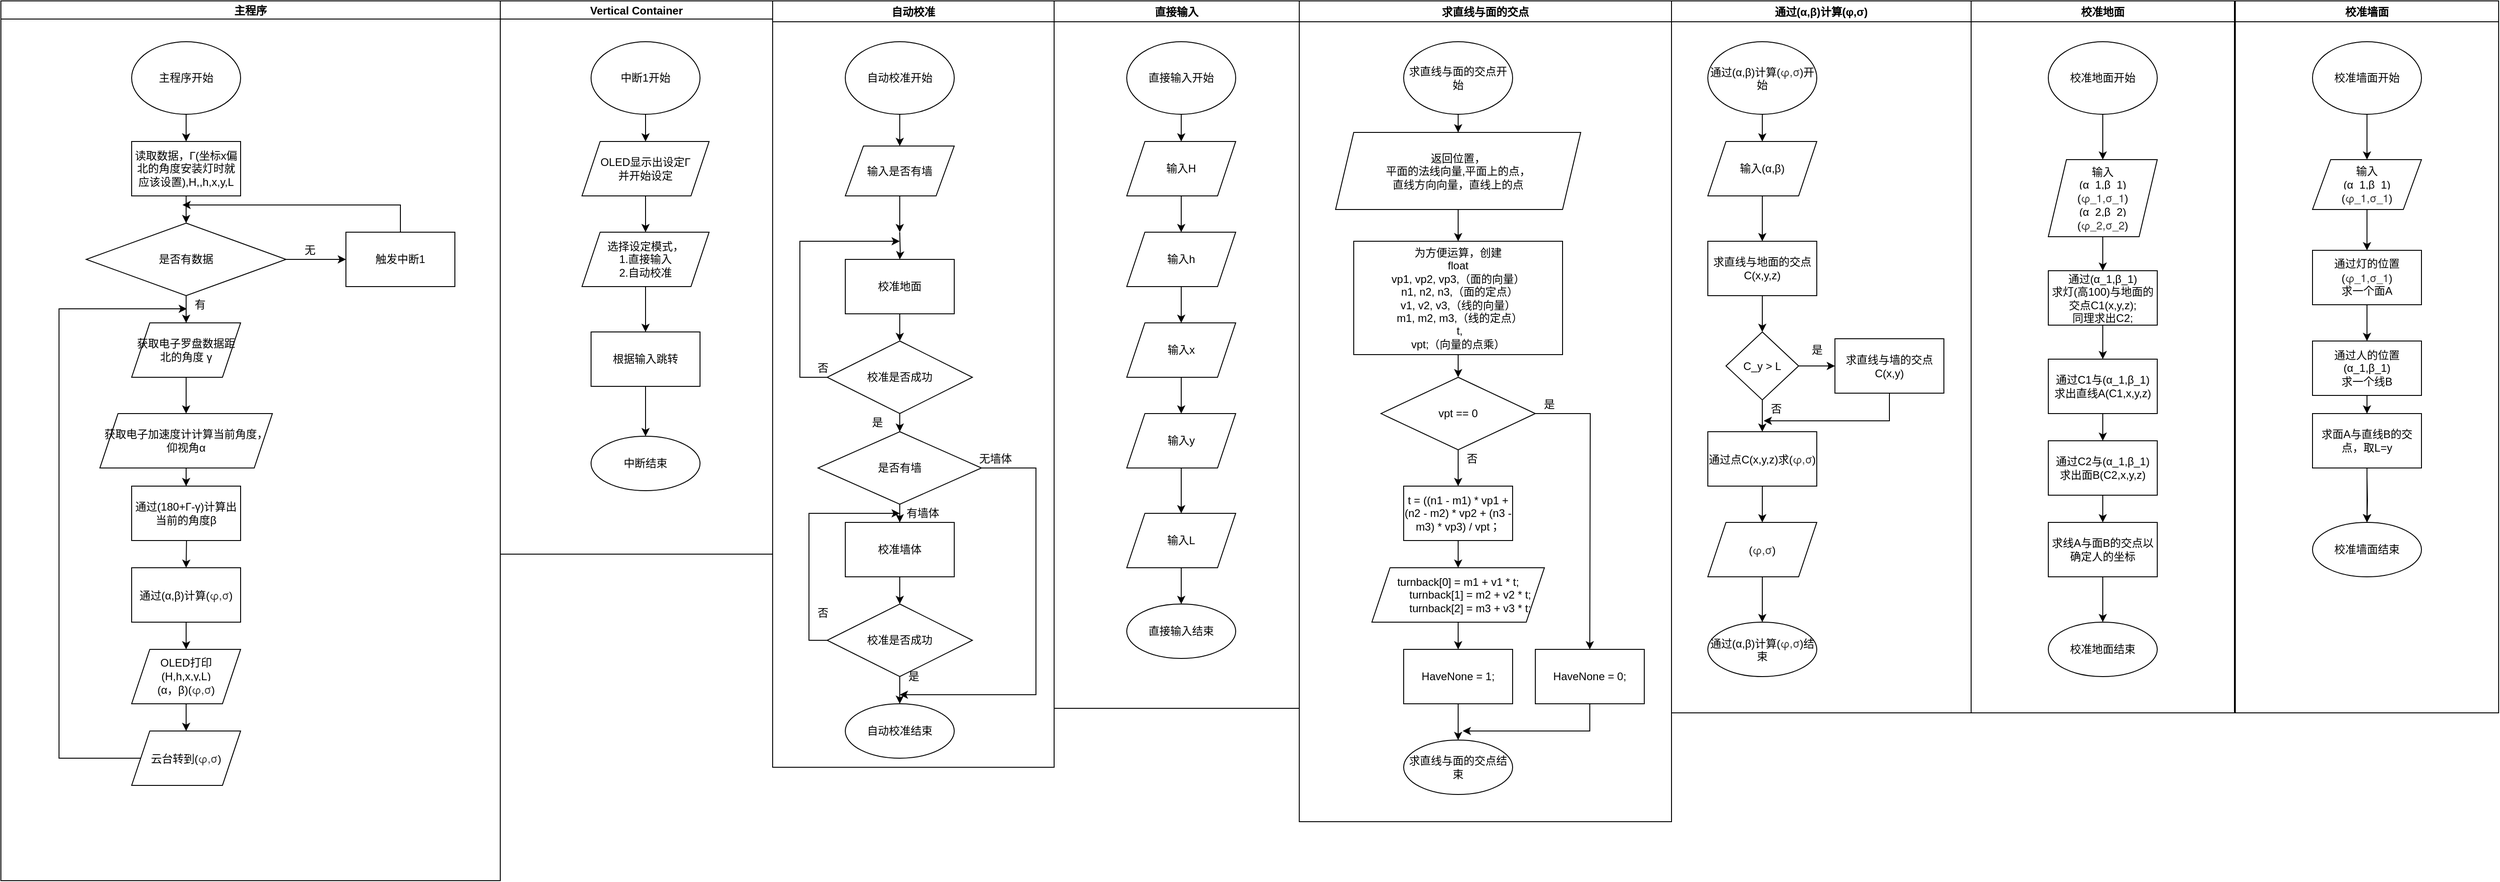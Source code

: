 <mxfile version="17.4.2" type="device"><diagram id="C5RBs43oDa-KdzZeNtuy" name="Page-1"><mxGraphModel dx="1422" dy="903" grid="1" gridSize="10" guides="1" tooltips="1" connect="1" arrows="1" fold="1" page="1" pageScale="1" pageWidth="827" pageHeight="1169" math="0" shadow="0"><root><mxCell id="WIyWlLk6GJQsqaUBKTNV-0"/><mxCell id="WIyWlLk6GJQsqaUBKTNV-1" parent="WIyWlLk6GJQsqaUBKTNV-0"/><mxCell id="9vjYIyOmqc4VrEQoQnW_-2" value="" style="edgeStyle=orthogonalEdgeStyle;rounded=0;orthogonalLoop=1;jettySize=auto;html=1;" parent="WIyWlLk6GJQsqaUBKTNV-1" source="9vjYIyOmqc4VrEQoQnW_-0" target="9vjYIyOmqc4VrEQoQnW_-1" edge="1"><mxGeometry relative="1" as="geometry"/></mxCell><mxCell id="9vjYIyOmqc4VrEQoQnW_-0" value="主程序开始" style="ellipse;whiteSpace=wrap;html=1;" parent="WIyWlLk6GJQsqaUBKTNV-1" vertex="1"><mxGeometry x="224" y="160" width="120" height="80" as="geometry"/></mxCell><mxCell id="9vjYIyOmqc4VrEQoQnW_-4" value="" style="edgeStyle=orthogonalEdgeStyle;rounded=0;orthogonalLoop=1;jettySize=auto;html=1;" parent="WIyWlLk6GJQsqaUBKTNV-1" source="9vjYIyOmqc4VrEQoQnW_-1" target="9vjYIyOmqc4VrEQoQnW_-3" edge="1"><mxGeometry relative="1" as="geometry"/></mxCell><mxCell id="9vjYIyOmqc4VrEQoQnW_-1" value="读取数据，Γ(坐标x偏北的角度安装灯时就应该设置),H,,h,x,y,L" style="whiteSpace=wrap;html=1;" parent="WIyWlLk6GJQsqaUBKTNV-1" vertex="1"><mxGeometry x="224" y="270" width="120" height="60" as="geometry"/></mxCell><mxCell id="9vjYIyOmqc4VrEQoQnW_-6" value="" style="edgeStyle=orthogonalEdgeStyle;rounded=0;orthogonalLoop=1;jettySize=auto;html=1;" parent="WIyWlLk6GJQsqaUBKTNV-1" source="9vjYIyOmqc4VrEQoQnW_-3" edge="1"><mxGeometry relative="1" as="geometry"><mxPoint x="284.029" y="470" as="targetPoint"/></mxGeometry></mxCell><mxCell id="9vjYIyOmqc4VrEQoQnW_-25" value="" style="edgeStyle=orthogonalEdgeStyle;rounded=0;orthogonalLoop=1;jettySize=auto;html=1;" parent="WIyWlLk6GJQsqaUBKTNV-1" source="9vjYIyOmqc4VrEQoQnW_-3" target="9vjYIyOmqc4VrEQoQnW_-24" edge="1"><mxGeometry relative="1" as="geometry"/></mxCell><mxCell id="9vjYIyOmqc4VrEQoQnW_-3" value="是否有数据" style="rhombus;whiteSpace=wrap;html=1;" parent="WIyWlLk6GJQsqaUBKTNV-1" vertex="1"><mxGeometry x="174" y="360" width="220" height="80" as="geometry"/></mxCell><mxCell id="9vjYIyOmqc4VrEQoQnW_-7" value="有" style="text;html=1;align=center;verticalAlign=middle;resizable=0;points=[];autosize=1;strokeColor=none;fillColor=none;" parent="WIyWlLk6GJQsqaUBKTNV-1" vertex="1"><mxGeometry x="284" y="440" width="30" height="20" as="geometry"/></mxCell><mxCell id="9vjYIyOmqc4VrEQoQnW_-11" value="" style="edgeStyle=orthogonalEdgeStyle;rounded=0;orthogonalLoop=1;jettySize=auto;html=1;" parent="WIyWlLk6GJQsqaUBKTNV-1" source="9vjYIyOmqc4VrEQoQnW_-8" target="9vjYIyOmqc4VrEQoQnW_-10" edge="1"><mxGeometry relative="1" as="geometry"/></mxCell><mxCell id="9vjYIyOmqc4VrEQoQnW_-8" value="获取电子罗盘数据距北的角度 γ" style="shape=parallelogram;perimeter=parallelogramPerimeter;whiteSpace=wrap;html=1;fixedSize=1;" parent="WIyWlLk6GJQsqaUBKTNV-1" vertex="1"><mxGeometry x="224" y="470" width="120" height="60" as="geometry"/></mxCell><mxCell id="9vjYIyOmqc4VrEQoQnW_-15" value="" style="edgeStyle=orthogonalEdgeStyle;rounded=0;orthogonalLoop=1;jettySize=auto;html=1;" parent="WIyWlLk6GJQsqaUBKTNV-1" source="9vjYIyOmqc4VrEQoQnW_-10" target="9vjYIyOmqc4VrEQoQnW_-14" edge="1"><mxGeometry relative="1" as="geometry"/></mxCell><mxCell id="9vjYIyOmqc4VrEQoQnW_-10" value="获取电子加速度计计算当前角度，仰视角α" style="shape=parallelogram;perimeter=parallelogramPerimeter;whiteSpace=wrap;html=1;fixedSize=1;" parent="WIyWlLk6GJQsqaUBKTNV-1" vertex="1"><mxGeometry x="189" y="570" width="190" height="60" as="geometry"/></mxCell><mxCell id="9vjYIyOmqc4VrEQoQnW_-17" value="" style="edgeStyle=orthogonalEdgeStyle;rounded=0;orthogonalLoop=1;jettySize=auto;html=1;" parent="WIyWlLk6GJQsqaUBKTNV-1" target="9vjYIyOmqc4VrEQoQnW_-16" edge="1"><mxGeometry relative="1" as="geometry"><mxPoint x="284" y="670" as="sourcePoint"/></mxGeometry></mxCell><mxCell id="9vjYIyOmqc4VrEQoQnW_-14" value="通过(180+Γ-γ)计算出当前的角度β" style="whiteSpace=wrap;html=1;" parent="WIyWlLk6GJQsqaUBKTNV-1" vertex="1"><mxGeometry x="224" y="650" width="120" height="60" as="geometry"/></mxCell><mxCell id="9vjYIyOmqc4VrEQoQnW_-19" value="" style="edgeStyle=orthogonalEdgeStyle;rounded=0;orthogonalLoop=1;jettySize=auto;html=1;" parent="WIyWlLk6GJQsqaUBKTNV-1" source="9vjYIyOmqc4VrEQoQnW_-16" target="9vjYIyOmqc4VrEQoQnW_-18" edge="1"><mxGeometry relative="1" as="geometry"/></mxCell><mxCell id="9vjYIyOmqc4VrEQoQnW_-16" value="通过(α,β)计算(&lt;span style=&quot;color: rgb(51 , 51 , 51) ; font-family: &amp;#34;helvetica neue&amp;#34; , &amp;#34;helvetica&amp;#34; , &amp;#34;arial&amp;#34; , &amp;#34;pingfang sc&amp;#34; , &amp;#34;hiragino sans gb&amp;#34; , &amp;#34;microsoft yahei&amp;#34; , &amp;#34;wenquanyi micro hei&amp;#34; , sans-serif ; background-color: rgb(255 , 255 , 255)&quot;&gt;φ,σ&lt;/span&gt;)" style="whiteSpace=wrap;html=1;" parent="WIyWlLk6GJQsqaUBKTNV-1" vertex="1"><mxGeometry x="224" y="740" width="120" height="60" as="geometry"/></mxCell><mxCell id="9vjYIyOmqc4VrEQoQnW_-21" value="" style="edgeStyle=orthogonalEdgeStyle;rounded=0;orthogonalLoop=1;jettySize=auto;html=1;" parent="WIyWlLk6GJQsqaUBKTNV-1" source="9vjYIyOmqc4VrEQoQnW_-18" target="9vjYIyOmqc4VrEQoQnW_-20" edge="1"><mxGeometry relative="1" as="geometry"/></mxCell><mxCell id="9vjYIyOmqc4VrEQoQnW_-18" value="OLED打印&lt;br&gt;(H,h,x,y,L)&lt;br&gt;(α，β)(&lt;span style=&quot;color: rgb(51 , 51 , 51) ; font-family: &amp;#34;helvetica neue&amp;#34; , &amp;#34;helvetica&amp;#34; , &amp;#34;arial&amp;#34; , &amp;#34;pingfang sc&amp;#34; , &amp;#34;hiragino sans gb&amp;#34; , &amp;#34;microsoft yahei&amp;#34; , &amp;#34;wenquanyi micro hei&amp;#34; , sans-serif ; background-color: rgb(255 , 255 , 255)&quot;&gt;φ,σ&lt;/span&gt;)" style="shape=parallelogram;perimeter=parallelogramPerimeter;whiteSpace=wrap;html=1;fixedSize=1;" parent="WIyWlLk6GJQsqaUBKTNV-1" vertex="1"><mxGeometry x="224" y="830" width="120" height="60" as="geometry"/></mxCell><mxCell id="9vjYIyOmqc4VrEQoQnW_-23" style="edgeStyle=orthogonalEdgeStyle;rounded=0;orthogonalLoop=1;jettySize=auto;html=1;entryX=0.028;entryY=0.725;entryDx=0;entryDy=0;entryPerimeter=0;" parent="WIyWlLk6GJQsqaUBKTNV-1" source="9vjYIyOmqc4VrEQoQnW_-20" target="9vjYIyOmqc4VrEQoQnW_-7" edge="1"><mxGeometry relative="1" as="geometry"><Array as="points"><mxPoint x="144" y="950"/><mxPoint x="144" y="455"/></Array></mxGeometry></mxCell><mxCell id="9vjYIyOmqc4VrEQoQnW_-20" value="云台转到(&lt;span style=&quot;color: rgb(51 , 51 , 51) ; font-family: &amp;#34;helvetica neue&amp;#34; , &amp;#34;helvetica&amp;#34; , &amp;#34;arial&amp;#34; , &amp;#34;pingfang sc&amp;#34; , &amp;#34;hiragino sans gb&amp;#34; , &amp;#34;microsoft yahei&amp;#34; , &amp;#34;wenquanyi micro hei&amp;#34; , sans-serif ; background-color: rgb(255 , 255 , 255)&quot;&gt;φ,σ&lt;/span&gt;)" style="shape=parallelogram;perimeter=parallelogramPerimeter;whiteSpace=wrap;html=1;fixedSize=1;" parent="WIyWlLk6GJQsqaUBKTNV-1" vertex="1"><mxGeometry x="224" y="920" width="120" height="60" as="geometry"/></mxCell><mxCell id="xkpZI7MPrPYMSH_vP4QO-6" style="edgeStyle=orthogonalEdgeStyle;rounded=0;orthogonalLoop=1;jettySize=auto;html=1;" parent="WIyWlLk6GJQsqaUBKTNV-1" source="9vjYIyOmqc4VrEQoQnW_-24" edge="1"><mxGeometry relative="1" as="geometry"><mxPoint x="280" y="340" as="targetPoint"/><Array as="points"><mxPoint x="520" y="340"/><mxPoint x="390" y="340"/></Array></mxGeometry></mxCell><mxCell id="9vjYIyOmqc4VrEQoQnW_-24" value="触发中断1&lt;br&gt;" style="whiteSpace=wrap;html=1;" parent="WIyWlLk6GJQsqaUBKTNV-1" vertex="1"><mxGeometry x="460" y="370" width="120" height="60" as="geometry"/></mxCell><mxCell id="9vjYIyOmqc4VrEQoQnW_-26" value="无" style="text;html=1;align=center;verticalAlign=middle;resizable=0;points=[];autosize=1;strokeColor=none;fillColor=none;" parent="WIyWlLk6GJQsqaUBKTNV-1" vertex="1"><mxGeometry x="405" y="380" width="30" height="20" as="geometry"/></mxCell><mxCell id="9vjYIyOmqc4VrEQoQnW_-27" value="主程序" style="swimlane;startSize=20;" parent="WIyWlLk6GJQsqaUBKTNV-1" vertex="1"><mxGeometry x="80" y="115" width="550" height="970" as="geometry"/></mxCell><mxCell id="9vjYIyOmqc4VrEQoQnW_-69" value="" style="edgeStyle=orthogonalEdgeStyle;rounded=0;orthogonalLoop=1;jettySize=auto;html=1;" parent="WIyWlLk6GJQsqaUBKTNV-1" source="9vjYIyOmqc4VrEQoQnW_-67" target="9vjYIyOmqc4VrEQoQnW_-68" edge="1"><mxGeometry relative="1" as="geometry"/></mxCell><mxCell id="9vjYIyOmqc4VrEQoQnW_-67" value="直接输入开始" style="ellipse;whiteSpace=wrap;html=1;" parent="WIyWlLk6GJQsqaUBKTNV-1" vertex="1"><mxGeometry x="1320" y="160" width="120" height="80" as="geometry"/></mxCell><mxCell id="9vjYIyOmqc4VrEQoQnW_-73" value="" style="edgeStyle=orthogonalEdgeStyle;rounded=0;orthogonalLoop=1;jettySize=auto;html=1;" parent="WIyWlLk6GJQsqaUBKTNV-1" source="9vjYIyOmqc4VrEQoQnW_-68" target="9vjYIyOmqc4VrEQoQnW_-72" edge="1"><mxGeometry relative="1" as="geometry"/></mxCell><mxCell id="9vjYIyOmqc4VrEQoQnW_-68" value="输入H" style="shape=parallelogram;perimeter=parallelogramPerimeter;whiteSpace=wrap;html=1;fixedSize=1;" parent="WIyWlLk6GJQsqaUBKTNV-1" vertex="1"><mxGeometry x="1320" y="270" width="120" height="60" as="geometry"/></mxCell><mxCell id="9vjYIyOmqc4VrEQoQnW_-75" value="" style="edgeStyle=orthogonalEdgeStyle;rounded=0;orthogonalLoop=1;jettySize=auto;html=1;" parent="WIyWlLk6GJQsqaUBKTNV-1" source="9vjYIyOmqc4VrEQoQnW_-72" target="9vjYIyOmqc4VrEQoQnW_-74" edge="1"><mxGeometry relative="1" as="geometry"/></mxCell><mxCell id="9vjYIyOmqc4VrEQoQnW_-72" value="输入h" style="shape=parallelogram;perimeter=parallelogramPerimeter;whiteSpace=wrap;html=1;fixedSize=1;" parent="WIyWlLk6GJQsqaUBKTNV-1" vertex="1"><mxGeometry x="1320" y="370" width="120" height="60" as="geometry"/></mxCell><mxCell id="9vjYIyOmqc4VrEQoQnW_-77" value="" style="edgeStyle=orthogonalEdgeStyle;rounded=0;orthogonalLoop=1;jettySize=auto;html=1;" parent="WIyWlLk6GJQsqaUBKTNV-1" source="9vjYIyOmqc4VrEQoQnW_-74" target="9vjYIyOmqc4VrEQoQnW_-76" edge="1"><mxGeometry relative="1" as="geometry"/></mxCell><mxCell id="9vjYIyOmqc4VrEQoQnW_-74" value="输入x" style="shape=parallelogram;perimeter=parallelogramPerimeter;whiteSpace=wrap;html=1;fixedSize=1;" parent="WIyWlLk6GJQsqaUBKTNV-1" vertex="1"><mxGeometry x="1320" y="470" width="120" height="60" as="geometry"/></mxCell><mxCell id="xkpZI7MPrPYMSH_vP4QO-1" value="" style="edgeStyle=orthogonalEdgeStyle;rounded=0;orthogonalLoop=1;jettySize=auto;html=1;" parent="WIyWlLk6GJQsqaUBKTNV-1" source="9vjYIyOmqc4VrEQoQnW_-76" target="xkpZI7MPrPYMSH_vP4QO-0" edge="1"><mxGeometry relative="1" as="geometry"/></mxCell><mxCell id="9vjYIyOmqc4VrEQoQnW_-76" value="输入y" style="shape=parallelogram;perimeter=parallelogramPerimeter;whiteSpace=wrap;html=1;fixedSize=1;" parent="WIyWlLk6GJQsqaUBKTNV-1" vertex="1"><mxGeometry x="1320" y="570" width="120" height="60" as="geometry"/></mxCell><mxCell id="xkpZI7MPrPYMSH_vP4QO-3" value="" style="edgeStyle=orthogonalEdgeStyle;rounded=0;orthogonalLoop=1;jettySize=auto;html=1;" parent="WIyWlLk6GJQsqaUBKTNV-1" source="xkpZI7MPrPYMSH_vP4QO-0" target="xkpZI7MPrPYMSH_vP4QO-2" edge="1"><mxGeometry relative="1" as="geometry"/></mxCell><mxCell id="xkpZI7MPrPYMSH_vP4QO-0" value="输入L" style="shape=parallelogram;perimeter=parallelogramPerimeter;whiteSpace=wrap;html=1;fixedSize=1;" parent="WIyWlLk6GJQsqaUBKTNV-1" vertex="1"><mxGeometry x="1320" y="680" width="120" height="60" as="geometry"/></mxCell><mxCell id="xkpZI7MPrPYMSH_vP4QO-2" value="直接输入结束&lt;br&gt;" style="ellipse;whiteSpace=wrap;html=1;" parent="WIyWlLk6GJQsqaUBKTNV-1" vertex="1"><mxGeometry x="1320" y="780" width="120" height="60" as="geometry"/></mxCell><mxCell id="xkpZI7MPrPYMSH_vP4QO-9" value="Vertical Container" style="swimlane;startSize=20;" parent="WIyWlLk6GJQsqaUBKTNV-1" vertex="1"><mxGeometry x="630" y="115" width="300" height="610" as="geometry"/></mxCell><mxCell id="9vjYIyOmqc4VrEQoQnW_-30" value="OLED显示出设定Γ&lt;br&gt;并开始设定" style="shape=parallelogram;perimeter=parallelogramPerimeter;whiteSpace=wrap;html=1;fixedSize=1;" parent="xkpZI7MPrPYMSH_vP4QO-9" vertex="1"><mxGeometry x="90" y="155" width="140" height="60" as="geometry"/></mxCell><mxCell id="9vjYIyOmqc4VrEQoQnW_-32" value="选择设定模式，&lt;br&gt;1.直接输入&lt;br&gt;2.自动校准" style="shape=parallelogram;perimeter=parallelogramPerimeter;whiteSpace=wrap;html=1;fixedSize=1;" parent="xkpZI7MPrPYMSH_vP4QO-9" vertex="1"><mxGeometry x="90" y="255" width="140" height="60" as="geometry"/></mxCell><mxCell id="9vjYIyOmqc4VrEQoQnW_-33" value="" style="edgeStyle=orthogonalEdgeStyle;rounded=0;orthogonalLoop=1;jettySize=auto;html=1;" parent="xkpZI7MPrPYMSH_vP4QO-9" source="9vjYIyOmqc4VrEQoQnW_-30" target="9vjYIyOmqc4VrEQoQnW_-32" edge="1"><mxGeometry relative="1" as="geometry"/></mxCell><mxCell id="9vjYIyOmqc4VrEQoQnW_-65" value="根据输入跳转" style="whiteSpace=wrap;html=1;" parent="xkpZI7MPrPYMSH_vP4QO-9" vertex="1"><mxGeometry x="100" y="365" width="120" height="60" as="geometry"/></mxCell><mxCell id="9vjYIyOmqc4VrEQoQnW_-66" value="" style="edgeStyle=orthogonalEdgeStyle;rounded=0;orthogonalLoop=1;jettySize=auto;html=1;" parent="xkpZI7MPrPYMSH_vP4QO-9" source="9vjYIyOmqc4VrEQoQnW_-32" target="9vjYIyOmqc4VrEQoQnW_-65" edge="1"><mxGeometry relative="1" as="geometry"/></mxCell><mxCell id="xkpZI7MPrPYMSH_vP4QO-7" value="中断结束" style="ellipse;whiteSpace=wrap;html=1;" parent="xkpZI7MPrPYMSH_vP4QO-9" vertex="1"><mxGeometry x="100" y="480" width="120" height="60" as="geometry"/></mxCell><mxCell id="xkpZI7MPrPYMSH_vP4QO-8" value="" style="edgeStyle=orthogonalEdgeStyle;rounded=0;orthogonalLoop=1;jettySize=auto;html=1;" parent="xkpZI7MPrPYMSH_vP4QO-9" source="9vjYIyOmqc4VrEQoQnW_-65" target="xkpZI7MPrPYMSH_vP4QO-7" edge="1"><mxGeometry relative="1" as="geometry"/></mxCell><mxCell id="9vjYIyOmqc4VrEQoQnW_-29" value="中断1开始" style="ellipse;whiteSpace=wrap;html=1;" parent="xkpZI7MPrPYMSH_vP4QO-9" vertex="1"><mxGeometry x="100" y="45" width="120" height="80" as="geometry"/></mxCell><mxCell id="9vjYIyOmqc4VrEQoQnW_-31" value="" style="edgeStyle=orthogonalEdgeStyle;rounded=0;orthogonalLoop=1;jettySize=auto;html=1;" parent="xkpZI7MPrPYMSH_vP4QO-9" source="9vjYIyOmqc4VrEQoQnW_-29" target="9vjYIyOmqc4VrEQoQnW_-30" edge="1"><mxGeometry relative="1" as="geometry"/></mxCell><mxCell id="xkpZI7MPrPYMSH_vP4QO-10" value="自动校准" style="swimlane;" parent="WIyWlLk6GJQsqaUBKTNV-1" vertex="1"><mxGeometry x="930" y="115" width="310" height="845" as="geometry"/></mxCell><mxCell id="9vjYIyOmqc4VrEQoQnW_-40" value="" style="edgeStyle=orthogonalEdgeStyle;rounded=0;orthogonalLoop=1;jettySize=auto;html=1;" parent="xkpZI7MPrPYMSH_vP4QO-10" source="9vjYIyOmqc4VrEQoQnW_-37" edge="1"><mxGeometry relative="1" as="geometry"><mxPoint x="140" y="255" as="targetPoint"/></mxGeometry></mxCell><mxCell id="9vjYIyOmqc4VrEQoQnW_-37" value="输入是否有墙" style="shape=parallelogram;perimeter=parallelogramPerimeter;whiteSpace=wrap;html=1;fixedSize=1;" parent="xkpZI7MPrPYMSH_vP4QO-10" vertex="1"><mxGeometry x="80" y="160" width="120" height="55" as="geometry"/></mxCell><mxCell id="9vjYIyOmqc4VrEQoQnW_-43" value="校准地面" style="whiteSpace=wrap;html=1;" parent="xkpZI7MPrPYMSH_vP4QO-10" vertex="1"><mxGeometry x="80" y="285.02" width="120" height="60" as="geometry"/></mxCell><mxCell id="9vjYIyOmqc4VrEQoQnW_-44" value="" style="edgeStyle=orthogonalEdgeStyle;rounded=0;orthogonalLoop=1;jettySize=auto;html=1;" parent="xkpZI7MPrPYMSH_vP4QO-10" target="9vjYIyOmqc4VrEQoQnW_-43" edge="1"><mxGeometry relative="1" as="geometry"><mxPoint x="139.957" y="255.001" as="sourcePoint"/></mxGeometry></mxCell><mxCell id="9vjYIyOmqc4VrEQoQnW_-45" value="校准墙体" style="whiteSpace=wrap;html=1;" parent="xkpZI7MPrPYMSH_vP4QO-10" vertex="1"><mxGeometry x="80" y="575" width="120" height="60" as="geometry"/></mxCell><mxCell id="9vjYIyOmqc4VrEQoQnW_-47" value="有墙体" style="text;html=1;align=center;verticalAlign=middle;resizable=0;points=[];autosize=1;strokeColor=none;fillColor=none;" parent="xkpZI7MPrPYMSH_vP4QO-10" vertex="1"><mxGeometry x="140" y="555" width="50" height="20" as="geometry"/></mxCell><mxCell id="9vjYIyOmqc4VrEQoQnW_-49" value="无墙体" style="text;html=1;align=center;verticalAlign=middle;resizable=0;points=[];autosize=1;strokeColor=none;fillColor=none;" parent="xkpZI7MPrPYMSH_vP4QO-10" vertex="1"><mxGeometry x="220" y="495" width="50" height="20" as="geometry"/></mxCell><mxCell id="9vjYIyOmqc4VrEQoQnW_-53" style="edgeStyle=orthogonalEdgeStyle;rounded=0;orthogonalLoop=1;jettySize=auto;html=1;" parent="xkpZI7MPrPYMSH_vP4QO-10" edge="1"><mxGeometry relative="1" as="geometry"><mxPoint x="140" y="265.02" as="targetPoint"/><Array as="points"><mxPoint x="30" y="415"/><mxPoint x="30" y="265"/></Array><mxPoint x="60.087" y="414.977" as="sourcePoint"/></mxGeometry></mxCell><mxCell id="xkpZI7MPrPYMSH_vP4QO-87" value="" style="edgeStyle=orthogonalEdgeStyle;rounded=0;orthogonalLoop=1;jettySize=auto;html=1;" parent="xkpZI7MPrPYMSH_vP4QO-10" source="9vjYIyOmqc4VrEQoQnW_-52" target="xkpZI7MPrPYMSH_vP4QO-86" edge="1"><mxGeometry relative="1" as="geometry"/></mxCell><mxCell id="9vjYIyOmqc4VrEQoQnW_-52" value="&lt;span&gt;校准是否成功&lt;/span&gt;" style="rhombus;whiteSpace=wrap;html=1;" parent="xkpZI7MPrPYMSH_vP4QO-10" vertex="1"><mxGeometry x="60" y="375" width="160" height="80" as="geometry"/></mxCell><mxCell id="9vjYIyOmqc4VrEQoQnW_-51" value="" style="edgeStyle=orthogonalEdgeStyle;rounded=0;orthogonalLoop=1;jettySize=auto;html=1;entryX=0.5;entryY=0;entryDx=0;entryDy=0;" parent="xkpZI7MPrPYMSH_vP4QO-10" source="9vjYIyOmqc4VrEQoQnW_-43" edge="1"><mxGeometry relative="1" as="geometry"><mxPoint x="140" y="375.02" as="targetPoint"/></mxGeometry></mxCell><mxCell id="9vjYIyOmqc4VrEQoQnW_-54" value="否" style="text;html=1;align=center;verticalAlign=middle;resizable=0;points=[];autosize=1;strokeColor=none;fillColor=none;" parent="xkpZI7MPrPYMSH_vP4QO-10" vertex="1"><mxGeometry x="40" y="395.02" width="30" height="20" as="geometry"/></mxCell><mxCell id="9vjYIyOmqc4VrEQoQnW_-56" value="是" style="text;html=1;align=center;verticalAlign=middle;resizable=0;points=[];autosize=1;strokeColor=none;fillColor=none;" parent="xkpZI7MPrPYMSH_vP4QO-10" vertex="1"><mxGeometry x="140" y="735" width="30" height="20" as="geometry"/></mxCell><mxCell id="9vjYIyOmqc4VrEQoQnW_-58" value="&lt;span&gt;校准是否成功&lt;/span&gt;" style="rhombus;whiteSpace=wrap;html=1;" parent="xkpZI7MPrPYMSH_vP4QO-10" vertex="1"><mxGeometry x="60" y="665" width="160" height="80" as="geometry"/></mxCell><mxCell id="9vjYIyOmqc4VrEQoQnW_-59" style="edgeStyle=orthogonalEdgeStyle;rounded=0;orthogonalLoop=1;jettySize=auto;html=1;entryX=0.5;entryY=0;entryDx=0;entryDy=0;" parent="xkpZI7MPrPYMSH_vP4QO-10" source="9vjYIyOmqc4VrEQoQnW_-45" target="9vjYIyOmqc4VrEQoQnW_-58" edge="1"><mxGeometry relative="1" as="geometry"/></mxCell><mxCell id="9vjYIyOmqc4VrEQoQnW_-61" value="否" style="text;html=1;align=center;verticalAlign=middle;resizable=0;points=[];autosize=1;strokeColor=none;fillColor=none;" parent="xkpZI7MPrPYMSH_vP4QO-10" vertex="1"><mxGeometry x="40" y="665" width="30" height="20" as="geometry"/></mxCell><mxCell id="9vjYIyOmqc4VrEQoQnW_-62" value="是" style="text;html=1;align=center;verticalAlign=middle;resizable=0;points=[];autosize=1;strokeColor=none;fillColor=none;" parent="xkpZI7MPrPYMSH_vP4QO-10" vertex="1"><mxGeometry x="140" y="530" width="30" height="20" as="geometry"/></mxCell><mxCell id="9vjYIyOmqc4VrEQoQnW_-63" value="自动校准结束" style="ellipse;whiteSpace=wrap;html=1;" parent="xkpZI7MPrPYMSH_vP4QO-10" vertex="1"><mxGeometry x="80" y="775" width="120" height="60" as="geometry"/></mxCell><mxCell id="9vjYIyOmqc4VrEQoQnW_-64" value="" style="edgeStyle=orthogonalEdgeStyle;rounded=0;orthogonalLoop=1;jettySize=auto;html=1;" parent="xkpZI7MPrPYMSH_vP4QO-10" source="9vjYIyOmqc4VrEQoQnW_-58" target="9vjYIyOmqc4VrEQoQnW_-63" edge="1"><mxGeometry relative="1" as="geometry"/></mxCell><mxCell id="9vjYIyOmqc4VrEQoQnW_-34" value="自动校准开始" style="ellipse;whiteSpace=wrap;html=1;" parent="xkpZI7MPrPYMSH_vP4QO-10" vertex="1"><mxGeometry x="80" y="45" width="120" height="80" as="geometry"/></mxCell><mxCell id="9vjYIyOmqc4VrEQoQnW_-38" value="" style="edgeStyle=orthogonalEdgeStyle;rounded=0;orthogonalLoop=1;jettySize=auto;html=1;" parent="xkpZI7MPrPYMSH_vP4QO-10" source="9vjYIyOmqc4VrEQoQnW_-34" target="9vjYIyOmqc4VrEQoQnW_-37" edge="1"><mxGeometry relative="1" as="geometry"/></mxCell><mxCell id="xkpZI7MPrPYMSH_vP4QO-91" style="edgeStyle=orthogonalEdgeStyle;rounded=0;orthogonalLoop=1;jettySize=auto;html=1;entryX=0.5;entryY=0;entryDx=0;entryDy=0;" parent="xkpZI7MPrPYMSH_vP4QO-10" source="xkpZI7MPrPYMSH_vP4QO-86" target="9vjYIyOmqc4VrEQoQnW_-45" edge="1"><mxGeometry relative="1" as="geometry"/></mxCell><mxCell id="xkpZI7MPrPYMSH_vP4QO-86" value="&lt;span&gt;是否有墙&lt;/span&gt;" style="rhombus;whiteSpace=wrap;html=1;" parent="xkpZI7MPrPYMSH_vP4QO-10" vertex="1"><mxGeometry x="50" y="475" width="180" height="80" as="geometry"/></mxCell><mxCell id="xkpZI7MPrPYMSH_vP4QO-88" value="是" style="text;html=1;align=center;verticalAlign=middle;resizable=0;points=[];autosize=1;strokeColor=none;fillColor=none;" parent="xkpZI7MPrPYMSH_vP4QO-10" vertex="1"><mxGeometry x="100" y="455" width="30" height="20" as="geometry"/></mxCell><mxCell id="xkpZI7MPrPYMSH_vP4QO-11" value="直接输入" style="swimlane;" parent="WIyWlLk6GJQsqaUBKTNV-1" vertex="1"><mxGeometry x="1240" y="115" width="270" height="780" as="geometry"/></mxCell><mxCell id="xkpZI7MPrPYMSH_vP4QO-13" value="求直线与面的交点" style="swimlane;" parent="WIyWlLk6GJQsqaUBKTNV-1" vertex="1"><mxGeometry x="1510" y="115" width="410" height="905" as="geometry"/></mxCell><mxCell id="xkpZI7MPrPYMSH_vP4QO-20" value="" style="edgeStyle=orthogonalEdgeStyle;rounded=0;orthogonalLoop=1;jettySize=auto;html=1;" parent="xkpZI7MPrPYMSH_vP4QO-13" source="xkpZI7MPrPYMSH_vP4QO-16" target="xkpZI7MPrPYMSH_vP4QO-19" edge="1"><mxGeometry relative="1" as="geometry"/></mxCell><mxCell id="xkpZI7MPrPYMSH_vP4QO-16" value="返回位置，&lt;br&gt;平面的法线向量,平面上的点，&lt;br&gt;直线方向向量，直线上的点" style="shape=parallelogram;perimeter=parallelogramPerimeter;whiteSpace=wrap;html=1;fixedSize=1;strokeColor=#000000;fillColor=#FFFFFF;" parent="xkpZI7MPrPYMSH_vP4QO-13" vertex="1"><mxGeometry x="40" y="145" width="270" height="85" as="geometry"/></mxCell><mxCell id="xkpZI7MPrPYMSH_vP4QO-18" value="" style="edgeStyle=orthogonalEdgeStyle;rounded=0;orthogonalLoop=1;jettySize=auto;html=1;" parent="xkpZI7MPrPYMSH_vP4QO-13" source="xkpZI7MPrPYMSH_vP4QO-17" target="xkpZI7MPrPYMSH_vP4QO-16" edge="1"><mxGeometry relative="1" as="geometry"/></mxCell><mxCell id="xkpZI7MPrPYMSH_vP4QO-17" value="求直线与面的交点开始" style="ellipse;whiteSpace=wrap;html=1;strokeColor=#000000;fillColor=#FFFFFF;" parent="xkpZI7MPrPYMSH_vP4QO-13" vertex="1"><mxGeometry x="115" y="45" width="120" height="80" as="geometry"/></mxCell><mxCell id="xkpZI7MPrPYMSH_vP4QO-25" value="" style="edgeStyle=orthogonalEdgeStyle;rounded=0;orthogonalLoop=1;jettySize=auto;html=1;" parent="xkpZI7MPrPYMSH_vP4QO-13" source="xkpZI7MPrPYMSH_vP4QO-19" target="xkpZI7MPrPYMSH_vP4QO-24" edge="1"><mxGeometry relative="1" as="geometry"/></mxCell><mxCell id="xkpZI7MPrPYMSH_vP4QO-19" value="为方便运算，创建&lt;br&gt;float &lt;br&gt;vp1, vp2, vp3,（面的向量）&lt;br&gt;&amp;nbsp;n1, n2, n3,（面的定点）&lt;br&gt;v1, v2, v3,（线的向量）&lt;br&gt;&amp;nbsp;m1, m2, m3,（线的定点）&lt;br&gt;&amp;nbsp;t,&lt;br&gt;vpt;（向量的点乘）" style="whiteSpace=wrap;html=1;fillColor=#FFFFFF;strokeColor=#000000;" parent="xkpZI7MPrPYMSH_vP4QO-13" vertex="1"><mxGeometry x="60" y="265" width="230" height="125" as="geometry"/></mxCell><mxCell id="xkpZI7MPrPYMSH_vP4QO-27" value="" style="edgeStyle=orthogonalEdgeStyle;rounded=0;orthogonalLoop=1;jettySize=auto;html=1;" parent="xkpZI7MPrPYMSH_vP4QO-13" source="xkpZI7MPrPYMSH_vP4QO-24" target="xkpZI7MPrPYMSH_vP4QO-26" edge="1"><mxGeometry relative="1" as="geometry"/></mxCell><mxCell id="xkpZI7MPrPYMSH_vP4QO-24" value="vpt == 0" style="rhombus;whiteSpace=wrap;html=1;fillColor=#FFFFFF;strokeColor=#000000;" parent="xkpZI7MPrPYMSH_vP4QO-13" vertex="1"><mxGeometry x="90" y="415" width="170" height="80" as="geometry"/></mxCell><mxCell id="xkpZI7MPrPYMSH_vP4QO-31" value="" style="edgeStyle=orthogonalEdgeStyle;rounded=0;orthogonalLoop=1;jettySize=auto;html=1;entryX=0.5;entryY=0;entryDx=0;entryDy=0;" parent="xkpZI7MPrPYMSH_vP4QO-13" source="xkpZI7MPrPYMSH_vP4QO-26" target="xkpZI7MPrPYMSH_vP4QO-42" edge="1"><mxGeometry relative="1" as="geometry"><mxPoint x="175" y="625" as="targetPoint"/></mxGeometry></mxCell><mxCell id="xkpZI7MPrPYMSH_vP4QO-26" value="t =&amp;nbsp;((n1 - m1) * vp1 + (n2 - m2) * vp2 + (n3 - m3) * vp3) / vpt；" style="whiteSpace=wrap;html=1;fillColor=#FFFFFF;strokeColor=#000000;" parent="xkpZI7MPrPYMSH_vP4QO-13" vertex="1"><mxGeometry x="115" y="535" width="120" height="60" as="geometry"/></mxCell><mxCell id="xkpZI7MPrPYMSH_vP4QO-35" value="" style="edgeStyle=orthogonalEdgeStyle;rounded=0;orthogonalLoop=1;jettySize=auto;html=1;exitX=0.5;exitY=1;exitDx=0;exitDy=0;" parent="xkpZI7MPrPYMSH_vP4QO-13" source="xkpZI7MPrPYMSH_vP4QO-42" target="xkpZI7MPrPYMSH_vP4QO-34" edge="1"><mxGeometry relative="1" as="geometry"><mxPoint x="175" y="680" as="sourcePoint"/></mxGeometry></mxCell><mxCell id="xkpZI7MPrPYMSH_vP4QO-37" value="" style="edgeStyle=orthogonalEdgeStyle;rounded=0;orthogonalLoop=1;jettySize=auto;html=1;" parent="xkpZI7MPrPYMSH_vP4QO-13" source="xkpZI7MPrPYMSH_vP4QO-34" target="xkpZI7MPrPYMSH_vP4QO-36" edge="1"><mxGeometry relative="1" as="geometry"/></mxCell><mxCell id="xkpZI7MPrPYMSH_vP4QO-34" value="HaveNone = 1;" style="whiteSpace=wrap;html=1;fillColor=#FFFFFF;strokeColor=#000000;" parent="xkpZI7MPrPYMSH_vP4QO-13" vertex="1"><mxGeometry x="115" y="715" width="120" height="60" as="geometry"/></mxCell><mxCell id="xkpZI7MPrPYMSH_vP4QO-36" value="求直线与面的交点结束" style="ellipse;whiteSpace=wrap;html=1;fillColor=#FFFFFF;strokeColor=#000000;" parent="xkpZI7MPrPYMSH_vP4QO-13" vertex="1"><mxGeometry x="115" y="815" width="120" height="60" as="geometry"/></mxCell><mxCell id="xkpZI7MPrPYMSH_vP4QO-41" value="" style="edgeStyle=orthogonalEdgeStyle;rounded=0;orthogonalLoop=1;jettySize=auto;html=1;" parent="xkpZI7MPrPYMSH_vP4QO-13" source="xkpZI7MPrPYMSH_vP4QO-39" edge="1"><mxGeometry relative="1" as="geometry"><mxPoint x="180" y="805" as="targetPoint"/><Array as="points"><mxPoint x="320" y="805"/></Array></mxGeometry></mxCell><mxCell id="xkpZI7MPrPYMSH_vP4QO-39" value="HaveNone = 0;" style="rounded=0;whiteSpace=wrap;html=1;strokeColor=#000000;fillColor=#FFFFFF;" parent="xkpZI7MPrPYMSH_vP4QO-13" vertex="1"><mxGeometry x="260" y="715" width="120" height="60" as="geometry"/></mxCell><mxCell id="xkpZI7MPrPYMSH_vP4QO-42" value="&lt;div&gt;turnback[0] = m1 + v1 * t;&lt;/div&gt;&lt;div&gt;&amp;nbsp; &amp;nbsp; &amp;nbsp; &amp;nbsp; turnback[1] = m2 + v2 * t;&lt;/div&gt;&lt;div&gt;&amp;nbsp; &amp;nbsp; &amp;nbsp; &amp;nbsp; turnback[2] = m3 + v3 * t;&lt;/div&gt;" style="shape=parallelogram;perimeter=parallelogramPerimeter;whiteSpace=wrap;html=1;fixedSize=1;strokeColor=#000000;fillColor=#FFFFFF;" parent="xkpZI7MPrPYMSH_vP4QO-13" vertex="1"><mxGeometry x="80" y="625" width="190" height="60" as="geometry"/></mxCell><mxCell id="xkpZI7MPrPYMSH_vP4QO-44" value="是" style="text;html=1;align=center;verticalAlign=middle;resizable=0;points=[];autosize=1;strokeColor=none;fillColor=none;" parent="xkpZI7MPrPYMSH_vP4QO-13" vertex="1"><mxGeometry x="260" y="435" width="30" height="20" as="geometry"/></mxCell><mxCell id="xkpZI7MPrPYMSH_vP4QO-38" style="edgeStyle=orthogonalEdgeStyle;rounded=0;orthogonalLoop=1;jettySize=auto;html=1;" parent="WIyWlLk6GJQsqaUBKTNV-1" source="xkpZI7MPrPYMSH_vP4QO-24" edge="1"><mxGeometry relative="1" as="geometry"><mxPoint x="1830" y="830" as="targetPoint"/></mxGeometry></mxCell><mxCell id="xkpZI7MPrPYMSH_vP4QO-45" value="否" style="text;html=1;align=center;verticalAlign=middle;resizable=0;points=[];autosize=1;strokeColor=none;fillColor=none;" parent="WIyWlLk6GJQsqaUBKTNV-1" vertex="1"><mxGeometry x="1685" y="610" width="30" height="20" as="geometry"/></mxCell><mxCell id="xkpZI7MPrPYMSH_vP4QO-46" value="通过(α,β)计算(φ,σ)" style="swimlane;strokeColor=#000000;fillColor=#FFFFFF;" parent="WIyWlLk6GJQsqaUBKTNV-1" vertex="1"><mxGeometry x="1920" y="115" width="330" height="785" as="geometry"/></mxCell><mxCell id="xkpZI7MPrPYMSH_vP4QO-49" value="" style="edgeStyle=orthogonalEdgeStyle;rounded=0;orthogonalLoop=1;jettySize=auto;html=1;" parent="xkpZI7MPrPYMSH_vP4QO-46" source="xkpZI7MPrPYMSH_vP4QO-47" target="xkpZI7MPrPYMSH_vP4QO-48" edge="1"><mxGeometry relative="1" as="geometry"/></mxCell><mxCell id="xkpZI7MPrPYMSH_vP4QO-47" value="&lt;span&gt;通过(α,β)计算(&lt;/span&gt;&lt;span style=&quot;color: rgb(51 , 51 , 51) ; font-family: &amp;#34;helvetica neue&amp;#34; , &amp;#34;helvetica&amp;#34; , &amp;#34;arial&amp;#34; , &amp;#34;pingfang sc&amp;#34; , &amp;#34;hiragino sans gb&amp;#34; , &amp;#34;microsoft yahei&amp;#34; , &amp;#34;wenquanyi micro hei&amp;#34; , sans-serif ; background-color: rgb(255 , 255 , 255)&quot;&gt;φ,σ&lt;/span&gt;&lt;span&gt;)开始&lt;/span&gt;" style="ellipse;whiteSpace=wrap;html=1;strokeColor=#000000;fillColor=#FFFFFF;" parent="xkpZI7MPrPYMSH_vP4QO-46" vertex="1"><mxGeometry x="40" y="45" width="120" height="80" as="geometry"/></mxCell><mxCell id="xkpZI7MPrPYMSH_vP4QO-51" value="" style="edgeStyle=orthogonalEdgeStyle;rounded=0;orthogonalLoop=1;jettySize=auto;html=1;" parent="xkpZI7MPrPYMSH_vP4QO-46" source="xkpZI7MPrPYMSH_vP4QO-48" target="xkpZI7MPrPYMSH_vP4QO-50" edge="1"><mxGeometry relative="1" as="geometry"/></mxCell><mxCell id="xkpZI7MPrPYMSH_vP4QO-48" value="&lt;span&gt;输入(α,β)&lt;/span&gt;" style="shape=parallelogram;perimeter=parallelogramPerimeter;whiteSpace=wrap;html=1;fixedSize=1;fillColor=#FFFFFF;strokeColor=#000000;" parent="xkpZI7MPrPYMSH_vP4QO-46" vertex="1"><mxGeometry x="40" y="155" width="120" height="60" as="geometry"/></mxCell><mxCell id="xkpZI7MPrPYMSH_vP4QO-50" value="求直线与地面的交点&lt;br&gt;C(x,y,z)" style="whiteSpace=wrap;html=1;fillColor=#FFFFFF;strokeColor=#000000;" parent="xkpZI7MPrPYMSH_vP4QO-46" vertex="1"><mxGeometry x="40" y="265" width="120" height="60" as="geometry"/></mxCell><mxCell id="xkpZI7MPrPYMSH_vP4QO-57" value="" style="edgeStyle=orthogonalEdgeStyle;rounded=0;orthogonalLoop=1;jettySize=auto;html=1;" parent="xkpZI7MPrPYMSH_vP4QO-46" source="xkpZI7MPrPYMSH_vP4QO-54" target="xkpZI7MPrPYMSH_vP4QO-56" edge="1"><mxGeometry relative="1" as="geometry"/></mxCell><mxCell id="xkpZI7MPrPYMSH_vP4QO-64" value="" style="edgeStyle=orthogonalEdgeStyle;rounded=0;orthogonalLoop=1;jettySize=auto;html=1;" parent="xkpZI7MPrPYMSH_vP4QO-46" source="xkpZI7MPrPYMSH_vP4QO-54" target="xkpZI7MPrPYMSH_vP4QO-63" edge="1"><mxGeometry relative="1" as="geometry"/></mxCell><mxCell id="xkpZI7MPrPYMSH_vP4QO-54" value="C_y &amp;gt; L" style="rhombus;whiteSpace=wrap;html=1;fillColor=#FFFFFF;strokeColor=#000000;" parent="xkpZI7MPrPYMSH_vP4QO-46" vertex="1"><mxGeometry x="60" y="365" width="80" height="75" as="geometry"/></mxCell><mxCell id="xkpZI7MPrPYMSH_vP4QO-55" value="" style="edgeStyle=orthogonalEdgeStyle;rounded=0;orthogonalLoop=1;jettySize=auto;html=1;" parent="xkpZI7MPrPYMSH_vP4QO-46" source="xkpZI7MPrPYMSH_vP4QO-50" target="xkpZI7MPrPYMSH_vP4QO-54" edge="1"><mxGeometry relative="1" as="geometry"/></mxCell><mxCell id="xkpZI7MPrPYMSH_vP4QO-59" value="" style="edgeStyle=orthogonalEdgeStyle;rounded=0;orthogonalLoop=1;jettySize=auto;html=1;" parent="xkpZI7MPrPYMSH_vP4QO-46" source="xkpZI7MPrPYMSH_vP4QO-56" target="xkpZI7MPrPYMSH_vP4QO-58" edge="1"><mxGeometry relative="1" as="geometry"/></mxCell><mxCell id="xkpZI7MPrPYMSH_vP4QO-56" value="通过点C(x,y,z)求(&lt;span style=&quot;color: rgb(51 , 51 , 51) ; font-family: &amp;#34;helvetica neue&amp;#34; , &amp;#34;helvetica&amp;#34; , &amp;#34;arial&amp;#34; , &amp;#34;pingfang sc&amp;#34; , &amp;#34;hiragino sans gb&amp;#34; , &amp;#34;microsoft yahei&amp;#34; , &amp;#34;wenquanyi micro hei&amp;#34; , sans-serif ; background-color: rgb(255 , 255 , 255)&quot;&gt;φ,σ&lt;/span&gt;)" style="whiteSpace=wrap;html=1;fillColor=#FFFFFF;strokeColor=#000000;" parent="xkpZI7MPrPYMSH_vP4QO-46" vertex="1"><mxGeometry x="40" y="475" width="120" height="60" as="geometry"/></mxCell><mxCell id="xkpZI7MPrPYMSH_vP4QO-61" value="" style="edgeStyle=orthogonalEdgeStyle;rounded=0;orthogonalLoop=1;jettySize=auto;html=1;" parent="xkpZI7MPrPYMSH_vP4QO-46" source="xkpZI7MPrPYMSH_vP4QO-58" target="xkpZI7MPrPYMSH_vP4QO-60" edge="1"><mxGeometry relative="1" as="geometry"/></mxCell><mxCell id="xkpZI7MPrPYMSH_vP4QO-58" value="&lt;span&gt;(&lt;/span&gt;&lt;span style=&quot;color: rgb(51 , 51 , 51) ; font-family: &amp;#34;helvetica neue&amp;#34; , &amp;#34;helvetica&amp;#34; , &amp;#34;arial&amp;#34; , &amp;#34;pingfang sc&amp;#34; , &amp;#34;hiragino sans gb&amp;#34; , &amp;#34;microsoft yahei&amp;#34; , &amp;#34;wenquanyi micro hei&amp;#34; , sans-serif ; background-color: rgb(255 , 255 , 255)&quot;&gt;φ,σ&lt;/span&gt;&lt;span&gt;)&lt;/span&gt;" style="shape=parallelogram;perimeter=parallelogramPerimeter;whiteSpace=wrap;html=1;fixedSize=1;fillColor=#FFFFFF;strokeColor=#000000;" parent="xkpZI7MPrPYMSH_vP4QO-46" vertex="1"><mxGeometry x="40" y="575" width="120" height="60" as="geometry"/></mxCell><mxCell id="xkpZI7MPrPYMSH_vP4QO-60" value="&lt;span&gt;通过(α,β)计算(&lt;/span&gt;&lt;span style=&quot;color: rgb(51 , 51 , 51) ; font-family: &amp;#34;helvetica neue&amp;#34; , &amp;#34;helvetica&amp;#34; , &amp;#34;arial&amp;#34; , &amp;#34;pingfang sc&amp;#34; , &amp;#34;hiragino sans gb&amp;#34; , &amp;#34;microsoft yahei&amp;#34; , &amp;#34;wenquanyi micro hei&amp;#34; , sans-serif ; background-color: rgb(255 , 255 , 255)&quot;&gt;φ,σ&lt;/span&gt;&lt;span&gt;)结束&lt;/span&gt;" style="ellipse;whiteSpace=wrap;html=1;fillColor=#FFFFFF;strokeColor=#000000;" parent="xkpZI7MPrPYMSH_vP4QO-46" vertex="1"><mxGeometry x="40" y="685" width="120" height="60" as="geometry"/></mxCell><mxCell id="xkpZI7MPrPYMSH_vP4QO-62" value="否" style="text;html=1;align=center;verticalAlign=middle;resizable=0;points=[];autosize=1;strokeColor=none;fillColor=none;" parent="xkpZI7MPrPYMSH_vP4QO-46" vertex="1"><mxGeometry x="100" y="440" width="30" height="20" as="geometry"/></mxCell><mxCell id="xkpZI7MPrPYMSH_vP4QO-66" style="edgeStyle=orthogonalEdgeStyle;rounded=0;orthogonalLoop=1;jettySize=auto;html=1;entryX=0.05;entryY=1.15;entryDx=0;entryDy=0;entryPerimeter=0;" parent="xkpZI7MPrPYMSH_vP4QO-46" source="xkpZI7MPrPYMSH_vP4QO-63" target="xkpZI7MPrPYMSH_vP4QO-62" edge="1"><mxGeometry relative="1" as="geometry"><Array as="points"><mxPoint x="240" y="463"/></Array></mxGeometry></mxCell><mxCell id="xkpZI7MPrPYMSH_vP4QO-63" value="求直线与墙的交点C(x,y)" style="whiteSpace=wrap;html=1;fillColor=#FFFFFF;strokeColor=#000000;" parent="xkpZI7MPrPYMSH_vP4QO-46" vertex="1"><mxGeometry x="180" y="372.5" width="120" height="60" as="geometry"/></mxCell><mxCell id="xkpZI7MPrPYMSH_vP4QO-65" value="是" style="text;html=1;align=center;verticalAlign=middle;resizable=0;points=[];autosize=1;strokeColor=none;fillColor=none;" parent="WIyWlLk6GJQsqaUBKTNV-1" vertex="1"><mxGeometry x="2065" y="490" width="30" height="20" as="geometry"/></mxCell><mxCell id="xkpZI7MPrPYMSH_vP4QO-67" value="校准地面" style="swimlane;strokeColor=#000000;fillColor=#FFFFFF;" parent="WIyWlLk6GJQsqaUBKTNV-1" vertex="1"><mxGeometry x="2250" y="115" width="290" height="785" as="geometry"/></mxCell><mxCell id="xkpZI7MPrPYMSH_vP4QO-70" value="" style="edgeStyle=orthogonalEdgeStyle;rounded=0;orthogonalLoop=1;jettySize=auto;html=1;" parent="xkpZI7MPrPYMSH_vP4QO-67" source="xkpZI7MPrPYMSH_vP4QO-68" target="xkpZI7MPrPYMSH_vP4QO-69" edge="1"><mxGeometry relative="1" as="geometry"/></mxCell><mxCell id="xkpZI7MPrPYMSH_vP4QO-68" value="校准地面开始" style="ellipse;whiteSpace=wrap;html=1;strokeColor=#000000;fillColor=#FFFFFF;" parent="xkpZI7MPrPYMSH_vP4QO-67" vertex="1"><mxGeometry x="85" y="45" width="120" height="80" as="geometry"/></mxCell><mxCell id="xkpZI7MPrPYMSH_vP4QO-72" value="" style="edgeStyle=orthogonalEdgeStyle;rounded=0;orthogonalLoop=1;jettySize=auto;html=1;" parent="xkpZI7MPrPYMSH_vP4QO-67" source="xkpZI7MPrPYMSH_vP4QO-69" target="xkpZI7MPrPYMSH_vP4QO-71" edge="1"><mxGeometry relative="1" as="geometry"/></mxCell><mxCell id="xkpZI7MPrPYMSH_vP4QO-69" value="输入&lt;br&gt;(α_1,β_1)&lt;br&gt;(&lt;span style=&quot;color: rgb(51 , 51 , 51) ; font-family: &amp;#34;helvetica neue&amp;#34; , &amp;#34;helvetica&amp;#34; , &amp;#34;arial&amp;#34; , &amp;#34;pingfang sc&amp;#34; , &amp;#34;hiragino sans gb&amp;#34; , &amp;#34;microsoft yahei&amp;#34; , &amp;#34;wenquanyi micro hei&amp;#34; , sans-serif ; background-color: rgb(255 , 255 , 255)&quot;&gt;φ_1,σ_1&lt;/span&gt;)&lt;br&gt;(α_2,β_2)&lt;br&gt;(&lt;span style=&quot;color: rgb(51 , 51 , 51) ; font-family: &amp;#34;helvetica neue&amp;#34; , &amp;#34;helvetica&amp;#34; , &amp;#34;arial&amp;#34; , &amp;#34;pingfang sc&amp;#34; , &amp;#34;hiragino sans gb&amp;#34; , &amp;#34;microsoft yahei&amp;#34; , &amp;#34;wenquanyi micro hei&amp;#34; , sans-serif ; background-color: rgb(255 , 255 , 255)&quot;&gt;φ_2,σ_2&lt;/span&gt;)&lt;br&gt;" style="shape=parallelogram;perimeter=parallelogramPerimeter;whiteSpace=wrap;html=1;fixedSize=1;fillColor=#FFFFFF;strokeColor=#000000;" parent="xkpZI7MPrPYMSH_vP4QO-67" vertex="1"><mxGeometry x="85" y="175" width="120" height="85" as="geometry"/></mxCell><mxCell id="xkpZI7MPrPYMSH_vP4QO-76" value="" style="edgeStyle=orthogonalEdgeStyle;rounded=0;orthogonalLoop=1;jettySize=auto;html=1;" parent="xkpZI7MPrPYMSH_vP4QO-67" source="xkpZI7MPrPYMSH_vP4QO-71" target="xkpZI7MPrPYMSH_vP4QO-75" edge="1"><mxGeometry relative="1" as="geometry"/></mxCell><mxCell id="xkpZI7MPrPYMSH_vP4QO-71" value="通过(α_1,β_1)&lt;br&gt;求灯(高100)与地面的交点C1(x,y,z);&lt;br&gt;同理求出C2;" style="whiteSpace=wrap;html=1;fillColor=#FFFFFF;strokeColor=#000000;" parent="xkpZI7MPrPYMSH_vP4QO-67" vertex="1"><mxGeometry x="85" y="297.5" width="120" height="60" as="geometry"/></mxCell><mxCell id="xkpZI7MPrPYMSH_vP4QO-80" value="" style="edgeStyle=orthogonalEdgeStyle;rounded=0;orthogonalLoop=1;jettySize=auto;html=1;" parent="xkpZI7MPrPYMSH_vP4QO-67" source="xkpZI7MPrPYMSH_vP4QO-75" target="xkpZI7MPrPYMSH_vP4QO-79" edge="1"><mxGeometry relative="1" as="geometry"/></mxCell><mxCell id="xkpZI7MPrPYMSH_vP4QO-75" value="通过C1与(α_1,β_1)&lt;br&gt;求出直线A(C1,x,y,z)" style="whiteSpace=wrap;html=1;fillColor=#FFFFFF;strokeColor=#000000;" parent="xkpZI7MPrPYMSH_vP4QO-67" vertex="1"><mxGeometry x="85" y="395" width="120" height="60" as="geometry"/></mxCell><mxCell id="xkpZI7MPrPYMSH_vP4QO-79" value="通过C2与(α_1,β_1)&lt;br&gt;求出面B(C2,x,y,z)" style="whiteSpace=wrap;html=1;fillColor=#FFFFFF;strokeColor=#000000;" parent="xkpZI7MPrPYMSH_vP4QO-67" vertex="1"><mxGeometry x="85" y="485" width="120" height="60" as="geometry"/></mxCell><mxCell id="xkpZI7MPrPYMSH_vP4QO-85" value="" style="edgeStyle=orthogonalEdgeStyle;rounded=0;orthogonalLoop=1;jettySize=auto;html=1;" parent="xkpZI7MPrPYMSH_vP4QO-67" source="xkpZI7MPrPYMSH_vP4QO-82" target="xkpZI7MPrPYMSH_vP4QO-84" edge="1"><mxGeometry relative="1" as="geometry"/></mxCell><mxCell id="xkpZI7MPrPYMSH_vP4QO-82" value="求线A与面B的交点以确定人的坐标" style="whiteSpace=wrap;html=1;fillColor=#FFFFFF;strokeColor=#000000;" parent="xkpZI7MPrPYMSH_vP4QO-67" vertex="1"><mxGeometry x="85" y="575" width="120" height="60" as="geometry"/></mxCell><mxCell id="xkpZI7MPrPYMSH_vP4QO-83" value="" style="edgeStyle=orthogonalEdgeStyle;rounded=0;orthogonalLoop=1;jettySize=auto;html=1;" parent="xkpZI7MPrPYMSH_vP4QO-67" source="xkpZI7MPrPYMSH_vP4QO-79" target="xkpZI7MPrPYMSH_vP4QO-82" edge="1"><mxGeometry relative="1" as="geometry"/></mxCell><mxCell id="xkpZI7MPrPYMSH_vP4QO-84" value="校准地面结束" style="ellipse;whiteSpace=wrap;html=1;fillColor=#FFFFFF;strokeColor=#000000;" parent="xkpZI7MPrPYMSH_vP4QO-67" vertex="1"><mxGeometry x="85" y="685" width="120" height="60" as="geometry"/></mxCell><mxCell id="xkpZI7MPrPYMSH_vP4QO-92" style="edgeStyle=orthogonalEdgeStyle;rounded=0;orthogonalLoop=1;jettySize=auto;html=1;" parent="WIyWlLk6GJQsqaUBKTNV-1" source="xkpZI7MPrPYMSH_vP4QO-86" edge="1"><mxGeometry relative="1" as="geometry"><mxPoint x="1070" y="880" as="targetPoint"/><Array as="points"><mxPoint x="1220" y="630"/><mxPoint x="1220" y="880"/></Array></mxGeometry></mxCell><mxCell id="xkpZI7MPrPYMSH_vP4QO-93" style="edgeStyle=orthogonalEdgeStyle;rounded=0;orthogonalLoop=1;jettySize=auto;html=1;" parent="WIyWlLk6GJQsqaUBKTNV-1" source="9vjYIyOmqc4VrEQoQnW_-58" edge="1"><mxGeometry relative="1" as="geometry"><mxPoint x="1070" y="680" as="targetPoint"/><Array as="points"><mxPoint x="970" y="820"/><mxPoint x="970" y="680"/></Array></mxGeometry></mxCell><mxCell id="xkpZI7MPrPYMSH_vP4QO-108" value="校准墙面" style="swimlane;strokeColor=#000000;fillColor=#FFFFFF;" parent="WIyWlLk6GJQsqaUBKTNV-1" vertex="1"><mxGeometry x="2541" y="115" width="290" height="785" as="geometry"/></mxCell><mxCell id="xkpZI7MPrPYMSH_vP4QO-109" value="" style="edgeStyle=orthogonalEdgeStyle;rounded=0;orthogonalLoop=1;jettySize=auto;html=1;" parent="xkpZI7MPrPYMSH_vP4QO-108" source="xkpZI7MPrPYMSH_vP4QO-110" target="xkpZI7MPrPYMSH_vP4QO-112" edge="1"><mxGeometry relative="1" as="geometry"/></mxCell><mxCell id="xkpZI7MPrPYMSH_vP4QO-110" value="校准墙面开始" style="ellipse;whiteSpace=wrap;html=1;strokeColor=#000000;fillColor=#FFFFFF;" parent="xkpZI7MPrPYMSH_vP4QO-108" vertex="1"><mxGeometry x="85" y="45" width="120" height="80" as="geometry"/></mxCell><mxCell id="xkpZI7MPrPYMSH_vP4QO-111" value="" style="edgeStyle=orthogonalEdgeStyle;rounded=0;orthogonalLoop=1;jettySize=auto;html=1;entryX=0.5;entryY=0;entryDx=0;entryDy=0;" parent="xkpZI7MPrPYMSH_vP4QO-108" source="xkpZI7MPrPYMSH_vP4QO-112" target="xkpZI7MPrPYMSH_vP4QO-122" edge="1"><mxGeometry relative="1" as="geometry"><mxPoint x="145" y="297.5" as="targetPoint"/></mxGeometry></mxCell><mxCell id="xkpZI7MPrPYMSH_vP4QO-112" value="输入&lt;br&gt;(α_1,β_1)&lt;br&gt;(&lt;span style=&quot;color: rgb(51 , 51 , 51) ; font-family: &amp;#34;helvetica neue&amp;#34; , &amp;#34;helvetica&amp;#34; , &amp;#34;arial&amp;#34; , &amp;#34;pingfang sc&amp;#34; , &amp;#34;hiragino sans gb&amp;#34; , &amp;#34;microsoft yahei&amp;#34; , &amp;#34;wenquanyi micro hei&amp;#34; , sans-serif ; background-color: rgb(255 , 255 , 255)&quot;&gt;φ_1,σ_1&lt;/span&gt;)" style="shape=parallelogram;perimeter=parallelogramPerimeter;whiteSpace=wrap;html=1;fixedSize=1;fillColor=#FFFFFF;strokeColor=#000000;" parent="xkpZI7MPrPYMSH_vP4QO-108" vertex="1"><mxGeometry x="85" y="175" width="120" height="55" as="geometry"/></mxCell><mxCell id="xkpZI7MPrPYMSH_vP4QO-118" value="" style="edgeStyle=orthogonalEdgeStyle;rounded=0;orthogonalLoop=1;jettySize=auto;html=1;" parent="xkpZI7MPrPYMSH_vP4QO-108" target="xkpZI7MPrPYMSH_vP4QO-121" edge="1"><mxGeometry relative="1" as="geometry"><mxPoint x="145" y="525" as="sourcePoint"/></mxGeometry></mxCell><mxCell id="xkpZI7MPrPYMSH_vP4QO-121" value="校准墙面结束" style="ellipse;whiteSpace=wrap;html=1;fillColor=#FFFFFF;strokeColor=#000000;" parent="xkpZI7MPrPYMSH_vP4QO-108" vertex="1"><mxGeometry x="85" y="575" width="120" height="60" as="geometry"/></mxCell><mxCell id="xkpZI7MPrPYMSH_vP4QO-125" value="" style="edgeStyle=orthogonalEdgeStyle;rounded=0;orthogonalLoop=1;jettySize=auto;html=1;" parent="xkpZI7MPrPYMSH_vP4QO-108" source="xkpZI7MPrPYMSH_vP4QO-122" target="xkpZI7MPrPYMSH_vP4QO-124" edge="1"><mxGeometry relative="1" as="geometry"/></mxCell><mxCell id="xkpZI7MPrPYMSH_vP4QO-122" value="通过灯的位置(&lt;span style=&quot;color: rgb(51 , 51 , 51) ; font-family: &amp;#34;helvetica neue&amp;#34; , &amp;#34;helvetica&amp;#34; , &amp;#34;arial&amp;#34; , &amp;#34;pingfang sc&amp;#34; , &amp;#34;hiragino sans gb&amp;#34; , &amp;#34;microsoft yahei&amp;#34; , &amp;#34;wenquanyi micro hei&amp;#34; , sans-serif ; background-color: rgb(255 , 255 , 255)&quot;&gt;φ_1,σ_1&lt;/span&gt;)&lt;br&gt;求一个面A" style="whiteSpace=wrap;html=1;fillColor=#FFFFFF;strokeColor=#000000;" parent="xkpZI7MPrPYMSH_vP4QO-108" vertex="1"><mxGeometry x="85" y="275" width="120" height="60" as="geometry"/></mxCell><mxCell id="xkpZI7MPrPYMSH_vP4QO-127" value="" style="edgeStyle=orthogonalEdgeStyle;rounded=0;orthogonalLoop=1;jettySize=auto;html=1;" parent="xkpZI7MPrPYMSH_vP4QO-108" source="xkpZI7MPrPYMSH_vP4QO-124" target="xkpZI7MPrPYMSH_vP4QO-126" edge="1"><mxGeometry relative="1" as="geometry"/></mxCell><mxCell id="xkpZI7MPrPYMSH_vP4QO-124" value="通过人的位置(α_1,β_1)&lt;br&gt;求一个线B" style="whiteSpace=wrap;html=1;fillColor=#FFFFFF;strokeColor=#000000;" parent="xkpZI7MPrPYMSH_vP4QO-108" vertex="1"><mxGeometry x="85" y="375" width="120" height="60" as="geometry"/></mxCell><mxCell id="xkpZI7MPrPYMSH_vP4QO-128" value="" style="edgeStyle=orthogonalEdgeStyle;rounded=0;orthogonalLoop=1;jettySize=auto;html=1;" parent="xkpZI7MPrPYMSH_vP4QO-108" source="xkpZI7MPrPYMSH_vP4QO-126" target="xkpZI7MPrPYMSH_vP4QO-121" edge="1"><mxGeometry relative="1" as="geometry"/></mxCell><mxCell id="xkpZI7MPrPYMSH_vP4QO-126" value="求面A与直线B的交点，取L=y" style="whiteSpace=wrap;html=1;fillColor=#FFFFFF;strokeColor=#000000;" parent="xkpZI7MPrPYMSH_vP4QO-108" vertex="1"><mxGeometry x="85" y="455" width="120" height="60" as="geometry"/></mxCell></root></mxGraphModel></diagram></mxfile>